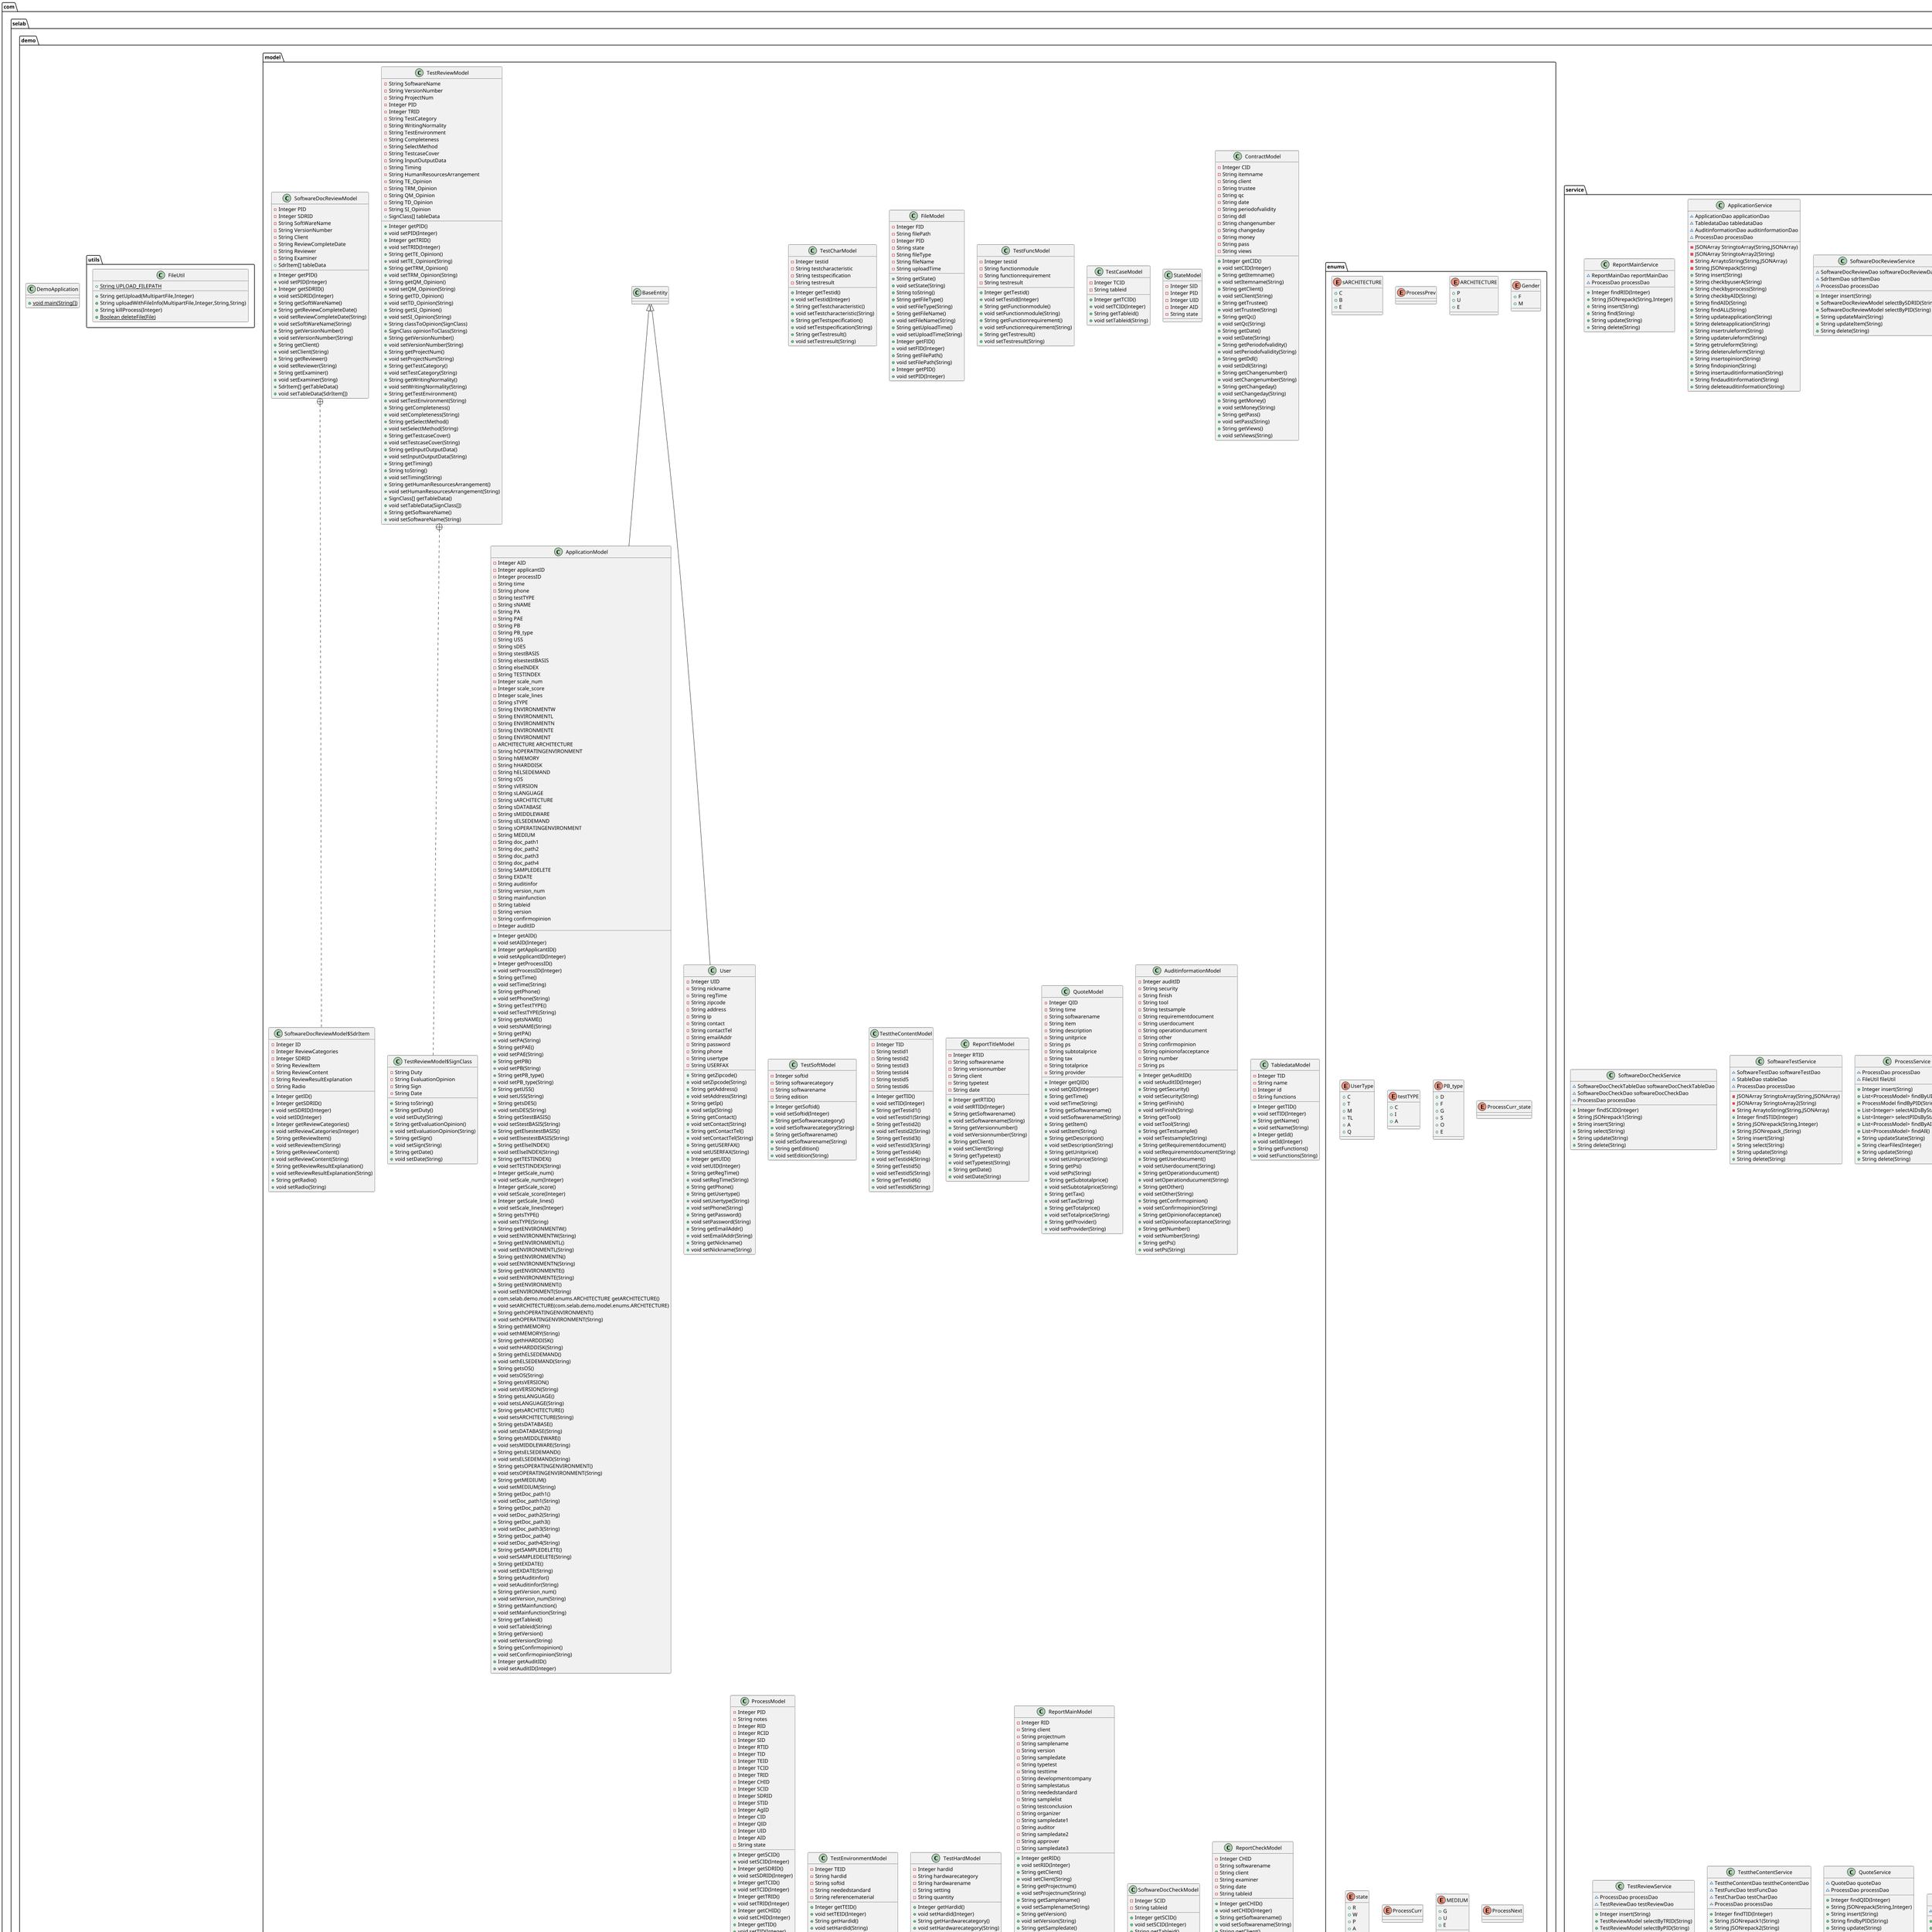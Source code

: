 @startuml
class com.selab.demo.service.ReportMainService {
~ ReportMainDao reportMainDao
~ ProcessDao processDao
+ Integer findRID(Integer)
+ String JSONrepack(String,Integer)
+ String insert(String)
+ String find(String)
+ String update(String)
+ String delete(String)
}
class com.selab.demo.model.TestCharModel {
- Integer testid
- String testcharacteristic
- String testspecification
- String testresult
+ Integer getTestid()
+ void setTestid(Integer)
+ String getTestcharacteristic()
+ void setTestcharacteristic(String)
+ String getTestspecification()
+ void setTestspecification(String)
+ String getTestresult()
+ void setTestresult(String)
}
class com.selab.demo.controller.TestRecordController {

enum com.selab.demo.model.enums.open_to_curr {
+  A
+  B
+  C
+  D
+  E
+  F
+  G
+  H
}
class com.selab.demo.service.ApplicationService {
~ ApplicationDao applicationDao
~ TabledataDao tabledataDao
~ AuditinformationDao auditinformationDao
~ ProcessDao processDao
- JSONArray StringtoArray(String,JSONArray)
- JSONArray StringtoArray2(String)
- String ArraytoString(String,JSONArray)
- String JSONrepack(String)
+ String insert(String)
+ String checkbyuserA(String)
+ String checkbyprocess(String)
+ String checkbyAID(String)
+ String findAID(String)
+ String findALL(String)
+ String updateapplication(String)
+ String deleteapplication(String)
+ String insertruleform(String)
+ String updateruleform(String)
+ String getruleform(String)
+ String deleteruleform(String)
+ String insertopinion(String)
+ String findopinion(String)
+ String insertauditinformation(String)
+ String findauditinformation(String)
+ String deleteauditinformation(String)
}
class com.selab.demo.model.FileModel {
- Integer FID
- String filePath
- Integer PID
- String state
- String fileType
- String fileName
- String uploadTime
+ String getState()
+ void setState(String)
+ String toString()
+ String getFileType()
+ void setFileType(String)
+ String getFileName()
+ void setFileName(String)
+ String getUploadTime()
+ void setUploadTime(String)
+ Integer getFID()
+ void setFID(Integer)
+ String getFilePath()
+ void setFilePath(String)
+ Integer getPID()
+ void setPID(Integer)
}
class com.selab.demo.service.SoftwareDocReviewService {
~ SoftwareDocReviewDao softwareDocReviewDao
~ SdrItemDao sdrItemDao
~ ProcessDao processDao
+ Integer insert(String)
+ SoftwareDocReviewModel selectBySDRID(String)
+ SoftwareDocReviewModel selectByPID(String)
+ String updateMain(String)
+ String updateItem(String)
+ String delete(String)
}
class com.selab.demo.service.MessageService {
~ MessageDao messageDao
+ String insert(String)
+ String findbyMID(String)
+ String findbysender_id(String)
+ String findbyreceiver_id(String)
+ String update(String)
+ String delete(String)
}
class com.selab.demo.model.TestFuncModel {
- Integer testid
- String functionmodule
- String functionrequirement
- String testresult
+ Integer getTestid()
+ void setTestid(Integer)
+ String getFunctionmodule()
+ void setFunctionmodule(String)
+ String getFunctionrequirement()
+ void setFunctionrequirement(String)
+ String getTestresult()
+ void setTestresult(String)
}
class com.selab.demo.model.TestCaseModel {
- Integer TCID
- String tableid
+ Integer getTCID()
+ void setTCID(Integer)
+ String getTableid()
+ void setTableid(String)
}
class com.selab.demo.model.StateModel {
- Integer SID
- Integer PID
- Integer UID
- Integer AID
- String state
}
enum com.selab.demo.model.enums.sARCHITECTURE {
+  C
+  B
+  E
}
class com.selab.demo.service.ContractService {
~ ContractDao contractDao
~ ProcessDao processDao
+ Integer findCID(Integer)
+ String JSONrepack(String,Integer)
+ String insert(String)
+ String select_(String)
+ String update_(String)
+ String delete_(String)
+ String select(String)
+ String update(String)
+ String delete(String)
}
interface com.selab.demo.dao.TestRecordTableDao {
~ void insert(TestRecordTableModel)
~ List<TestRecordTableModel> select(Integer)
~ Integer select2(Integer)
~ void update(TestRecordTableModel)
~ void delete(Integer)
}
class com.selab.demo.model.ContractModel {
- Integer CID
- String itemname
- String client
- String trustee
- String qc
- String date
- String periodofvalidity
- String ddl
- String changenumber
- String changeday
- String money
- String pass
- String views
+ Integer getCID()
+ void setCID(Integer)
+ String getItemname()
+ void setItemname(String)
+ String getClient()
+ void setClient(String)
+ String getTrustee()
+ void setTrustee(String)
+ String getQc()
+ void setQc(String)
+ String getDate()
+ void setDate(String)
+ String getPeriodofvalidity()
+ void setPeriodofvalidity(String)
+ String getDdl()
+ void setDdl(String)
+ String getChangenumber()
+ void setChangenumber(String)
+ String getChangeday()
+ void setChangeday(String)
+ String getMoney()
+ void setMoney(String)
+ String getPass()
+ void setPass(String)
+ String getViews()
+ void setViews(String)
}
class com.selab.demo.controller.SoftwareTestController {
~ SoftwareTestService softwareTestService
+ String insert(String)
+ String find(String)
+ String update(String)
+ String delete(String)
}
class com.selab.demo.controller.ReportMainController {
~ ReportMainService reportMainService
+ String insert(String)
+ String find(String)
+ String update(String)
+ String delete(String)
}
class com.selab.demo.model.TestSoftModel {
- Integer softid
- String softwarecategory
- String softwarename
- String edition
+ Integer getSoftid()
+ void setSoftid(Integer)
+ String getSoftwarecategory()
+ void setSoftwarecategory(String)
+ String getSoftwarename()
+ void setSoftwarename(String)
+ String getEdition()
+ void setEdition(String)
}
interface com.selab.demo.dao.SoftwareDocReviewDao {
+ void insert(SoftwareDocReviewModel)
+ SoftwareDocReviewModel selectBySDRID(Integer)
+ SoftwareDocReviewModel selectByPID(Integer)
+ void update(SoftwareDocReviewModel)
+ void delete(Integer)
}
enum com.selab.demo.model.enums.ProcessPrev {
}
interface com.selab.demo.dao.ContractDao {
+ void insert(ContractModel)
+ List<ContractModel> select(Integer)
+ Integer select2(Integer)
+ void update(ContractModel)
+ void delete(Integer)
}
interface com.selab.demo.dao.ReportMainDao {
+ void insert(ReportMainModel)
~ List<ReportMainModel> select(Integer)
~ Integer select2(Integer)
+ void update(ReportMainModel)
+ void delete(Integer)
}
class com.selab.demo.service.SoftwareDocCheckService {
~ SoftwareDocCheckTableDao softwareDocCheckTableDao
~ SoftwareDocCheckDao softwareDocCheckDao
~ ProcessDao processDao
+ Integer findSCID(Integer)
+ String JSONrepack1(String)
+ String insert(String)
+ String select(String)
+ String update(String)
+ String delete(String)
}
class com.selab.demo.controller.UserController {
~ UserService userService
+ String insert(String)
+ User staffLogin(String)
+ User customerLogin(String)
+ List<User> selectAll()
+ User selectByUID(String)
+ List<User> selectAllCustomer()
+ List<User> selectAllStaff()
+ String update(String)
+ String delete(String)
}
interface com.selab.demo.dao.TestHardDao {
~ void insert(TestHardModel)
~ List<TestHardModel> select(Integer)
~ Integer select2(Integer)
~ void update(TestHardModel)
~ void delete(Integer)
}
class com.selab.demo.controller.TesttheContentController {
~ TesttheContentService testtheContentService
+ String insert(String)
+ String find(String)
+ String update(String)
+ String delete(String)
}
enum com.selab.demo.model.enums.ARCHITECTURE {
+  P
+  U
+  E
}
class com.selab.demo.model.ApplicationModel {
- Integer AID
- Integer applicantID
- Integer processID
- String time
- String phone
- String testTYPE
- String sNAME
- String PA
- String PAE
- String PB
- String PB_type
- String USS
- String sDES
- String stestBASIS
- String elsestestBASIS
- String elseINDEX
- String TESTINDEX
- Integer scale_num
- Integer scale_score
- Integer scale_lines
- String sTYPE
- String ENVIRONMENTW
- String ENVIRONMENTL
- String ENVIRONMENTN
- String ENVIRONMENTE
- String ENVIRONMENT
- ARCHITECTURE ARCHITECTURE
- String hOPERATINGENVIRONMENT
- String hMEMORY
- String hHARDDISK
- String hELSEDEMAND
- String sOS
- String sVERSION
- String sLANGUAGE
- String sARCHITECTURE
- String sDATABASE
- String sMIDDLEWARE
- String sELSEDEMAND
- String sOPERATINGENVIRONMENT
- String MEDIUM
- String doc_path1
- String doc_path2
- String doc_path3
- String doc_path4
- String SAMPLEDELETE
- String EXDATE
- String auditinfor
- String version_num
- String mainfunction
- String tableid
- String version
- String confirmopinion
- Integer auditID
+ Integer getAID()
+ void setAID(Integer)
+ Integer getApplicantID()
+ void setApplicantID(Integer)
+ Integer getProcessID()
+ void setProcessID(Integer)
+ String getTime()
+ void setTime(String)
+ String getPhone()
+ void setPhone(String)
+ String getTestTYPE()
+ void setTestTYPE(String)
+ String getsNAME()
+ void setsNAME(String)
+ String getPA()
+ void setPA(String)
+ String getPAE()
+ void setPAE(String)
+ String getPB()
+ void setPB(String)
+ String getPB_type()
+ void setPB_type(String)
+ String getUSS()
+ void setUSS(String)
+ String getsDES()
+ void setsDES(String)
+ String getStestBASIS()
+ void setStestBASIS(String)
+ String getElsestestBASIS()
+ void setElsestestBASIS(String)
+ String getElseINDEX()
+ void setElseINDEX(String)
+ String getTESTINDEX()
+ void setTESTINDEX(String)
+ Integer getScale_num()
+ void setScale_num(Integer)
+ Integer getScale_score()
+ void setScale_score(Integer)
+ Integer getScale_lines()
+ void setScale_lines(Integer)
+ String getsTYPE()
+ void setsTYPE(String)
+ String getENVIRONMENTW()
+ void setENVIRONMENTW(String)
+ String getENVIRONMENTL()
+ void setENVIRONMENTL(String)
+ String getENVIRONMENTN()
+ void setENVIRONMENTN(String)
+ String getENVIRONMENTE()
+ void setENVIRONMENTE(String)
+ String getENVIRONMENT()
+ void setENVIRONMENT(String)
+ com.selab.demo.model.enums.ARCHITECTURE getARCHITECTURE()
+ void setARCHITECTURE(com.selab.demo.model.enums.ARCHITECTURE)
+ String gethOPERATINGENVIRONMENT()
+ void sethOPERATINGENVIRONMENT(String)
+ String gethMEMORY()
+ void sethMEMORY(String)
+ String gethHARDDISK()
+ void sethHARDDISK(String)
+ String gethELSEDEMAND()
+ void sethELSEDEMAND(String)
+ String getsOS()
+ void setsOS(String)
+ String getsVERSION()
+ void setsVERSION(String)
+ String getsLANGUAGE()
+ void setsLANGUAGE(String)
+ String getsARCHITECTURE()
+ void setsARCHITECTURE(String)
+ String getsDATABASE()
+ void setsDATABASE(String)
+ String getsMIDDLEWARE()
+ void setsMIDDLEWARE(String)
+ String getsELSEDEMAND()
+ void setsELSEDEMAND(String)
+ String getsOPERATINGENVIRONMENT()
+ void setsOPERATINGENVIRONMENT(String)
+ String getMEDIUM()
+ void setMEDIUM(String)
+ String getDoc_path1()
+ void setDoc_path1(String)
+ String getDoc_path2()
+ void setDoc_path2(String)
+ String getDoc_path3()
+ void setDoc_path3(String)
+ String getDoc_path4()
+ void setDoc_path4(String)
+ String getSAMPLEDELETE()
+ void setSAMPLEDELETE(String)
+ String getEXDATE()
+ void setEXDATE(String)
+ String getAuditinfor()
+ void setAuditinfor(String)
+ String getVersion_num()
+ void setVersion_num(String)
+ String getMainfunction()
+ void setMainfunction(String)
+ String getTableid()
+ void setTableid(String)
+ String getVersion()
+ void setVersion(String)
+ String getConfirmopinion()
+ void setConfirmopinion(String)
+ Integer getAuditID()
+ void setAuditID(Integer)
}
class com.selab.demo.model.BaseEntity {
}
class com.selab.demo.model.TesttheContentModel {
- Integer TID
- String testid1
- String testid2
- String testid3
- String testid4
- String testid5
- String testid6
+ Integer getTID()
+ void setTID(Integer)
+ String getTestid1()
+ void setTestid1(String)
+ String getTestid2()
+ void setTestid2(String)
+ String getTestid3()
+ void setTestid3(String)
+ String getTestid4()
+ void setTestid4(String)
+ String getTestid5()
+ void setTestid5(String)
+ String getTestid6()
+ void setTestid6(String)
}
enum com.selab.demo.model.enums.Gender {
+  F
+  M
}
class com.selab.demo.model.ReportTitleModel {
- Integer RTID
- String softwarename
- String versionnumber
- String client
- String typetest
- String date
+ Integer getRTID()
+ void setRTID(Integer)
+ String getSoftwarename()
+ void setSoftwarename(String)
+ String getVersionnumber()
+ void setVersionnumber(String)
+ String getClient()
+ void setClient(String)
+ String getTypetest()
+ void setTypetest(String)
+ String getDate()
+ void setDate(String)
}
interface com.selab.demo.dao.SdrItemDao {
+ void insert(SoftwareDocReviewModel.SdrItem)
+ SoftwareDocReviewModel.SdrItem selectByID(Integer)
+ SoftwareDocReviewModel.SdrItem[] selectBySDRID(Integer)
+ void update(SoftwareDocReviewModel.SdrItem)
+ void delete(Integer)
+ void deleteAll(Integer)
}
class com.selab.demo.model.QuoteModel {
- Integer QID
- String time
- String softwarename
- String item
- String description
- String unitprice
- String ps
- String subtotalprice
- String tax
- String totalprice
- String provider
+ Integer getQID()
+ void setQID(Integer)
+ String getTime()
+ void setTime(String)
+ String getSoftwarename()
+ void setSoftwarename(String)
+ String getItem()
+ void setItem(String)
+ String getDescription()
+ void setDescription(String)
+ String getUnitprice()
+ void setUnitprice(String)
+ String getPs()
+ void setPs(String)
+ String getSubtotalprice()
+ void setSubtotalprice(String)
+ String getTax()
+ void setTax(String)
+ String getTotalprice()
+ void setTotalprice(String)
+ String getProvider()
+ void setProvider(String)
}
class com.selab.demo.DemoApplication {
+ {static} void main(String[])
}
interface com.selab.demo.dao.TestFuncDao {
~ void insert(TestFuncModel)
~ List<TestFuncModel> select(Integer)
~ Integer select2(Integer)
~ void update(TestFuncModel)
~ void delete(Integer)
}
interface com.selab.demo.dao.TestReviewDao {
+ void insert(TestReviewModel)
+ TestReviewModel selectByTRID(Integer)
+ TestReviewModel selectByPID(Integer)
+ void update(TestReviewModel)
+ void delete(Integer)
}
class com.selab.demo.model.AuditinformationModel {
- Integer auditID
- String security
- String finish
- String tool
- String testsample
- String requirementdocument
- String userdocument
- String operationducument
- String other
- String confirmopinion
- String opinionofacceptance
- String number
- String ps
+ Integer getAuditID()
+ void setAuditID(Integer)
+ String getSecurity()
+ void setSecurity(String)
+ String getFinish()
+ void setFinish(String)
+ String getTool()
+ void setTool(String)
+ String getTestsample()
+ void setTestsample(String)
+ String getRequirementdocument()
+ void setRequirementdocument(String)
+ String getUserdocument()
+ void setUserdocument(String)
+ String getOperationducument()
+ void setOperationducument(String)
+ String getOther()
+ void setOther(String)
+ String getConfirmopinion()
+ void setConfirmopinion(String)
+ String getOpinionofacceptance()
+ void setOpinionofacceptance(String)
+ String getNumber()
+ void setNumber(String)
+ String getPs()
+ void setPs(String)
}
class com.selab.demo.model.TabledataModel {
- Integer TID
- String name
- Integer id
- String functions
+ Integer getTID()
+ void setTID(Integer)
+ String getName()
+ void setName(String)
+ Integer getId()
+ void setId(Integer)
+ String getFunctions()
+ void setFunctions(String)
}
class com.selab.demo.model.ProcessModel {
- Integer PID
- String notes
- Integer RID
- Integer RCID
- Integer SID
- Integer RTID
- Integer TID
- Integer TEID
- Integer TCID
- Integer TRID
- Integer CHID
- Integer SCID
- Integer SDRID
- Integer STID
- Integer AgID
- Integer CID
- Integer QID
- Integer UID
- Integer AID
- String state
+ Integer getSCID()
+ void setSCID(Integer)
+ Integer getSDRID()
+ void setSDRID(Integer)
+ Integer getTCID()
+ void setTCID(Integer)
+ Integer getTRID()
+ void setTRID(Integer)
+ Integer getCHID()
+ void setCHID(Integer)
+ Integer getTID()
+ void setTID(Integer)
+ Integer getTEID()
+ void setTEID(Integer)
+ Integer getSTID()
+ void setSTID(Integer)
+ Integer getRID()
+ void setRID(Integer)
+ Integer getRCID()
+ void setRCID(Integer)
+ Integer getSID()
+ void setSID(Integer)
+ Integer getRTID()
+ void setRTID(Integer)
+ Integer getAgID()
+ void setAgID(Integer)
+ Integer getPID()
+ String getNotes()
+ void setNotes(String)
+ Integer getUID()
+ void setPID(Integer)
+ Integer getCID()
+ void setCID(Integer)
+ Integer getQID()
+ void setQID(Integer)
+ void setUID(Integer)
+ Integer getAID()
+ void setAID(Integer)
+ String getState()
+ void setState(String)
}
class com.selab.demo.service.SoftwareTestService {
~ SoftwareTestDao softwareTestDao
~ StableDao stableDao
~ ProcessDao processDao
- JSONArray StringtoArray(String,JSONArray)
- JSONArray StringtoArray2(String)
- String ArraytoString(String,JSONArray)
+ Integer findSTID(Integer)
+ String JSONrepack(String,Integer)
+ String JSONrepack_(String)
+ String insert(String)
+ String select(String)
+ String update(String)
+ String delete(String)
}
class com.selab.demo.controller.SampleCheckController {
~ SampleCheckService sampleCheckService
+ String insert(String)
+ String find(String)
+ String update(String)
+ String delete(String)
}
interface com.selab.demo.dao.MessageDao {
~ void insert(MessageModel)
~ List<MessageModel> findbyMID(Integer)
~ List<MessageModel> finfbysender_id(Integer)
~ List<MessageModel> findbyreceiver_id(Integer)
~ String findbyMID2(Integer)
~ void update(MessageModel)
~ void delete(Integer)
}
class com.selab.demo.model.TestEnvironmentModel {
- Integer TEID
- String hardid
- String softid
- String neededstandard
- String referencematerial
+ Integer getTEID()
+ void setTEID(Integer)
+ String getHardid()
+ void setHardid(String)
+ String getSoftid()
+ void setSoftid(String)
+ String getNeededstandard()
+ void setNeededstandard(String)
+ String getReferencematerial()
+ void setReferencematerial(String)
}
class com.selab.demo.model.TestReviewModel {
- String SoftwareName
- String VersionNumber
- String ProjectNum
- Integer PID
- Integer TRID
- String TestCategory
- String WritingNormality
- String TestEnvironment
- String Completeness
- String SelectMethod
- String TestcaseCover
- String InputOutputData
- String Timing
- String HumanResourcesArrangement
- String TE_Opinion
- String TRM_Opinion
- String QM_Opinion
- String TD_Opinion
- String SI_Opinion
+ SignClass[] tableData
+ Integer getPID()
+ void setPID(Integer)
+ Integer getTRID()
+ void setTRID(Integer)
+ String getTE_Opinion()
+ void setTE_Opinion(String)
+ String getTRM_Opinion()
+ void setTRM_Opinion(String)
+ String getQM_Opinion()
+ void setQM_Opinion(String)
+ String getTD_Opinion()
+ void setTD_Opinion(String)
+ String getSI_Opinion()
+ void setSI_Opinion(String)
+ String classToOpinion(SignClass)
+ SignClass opinionToClass(String)
+ String getVersionNumber()
+ void setVersionNumber(String)
+ String getProjectNum()
+ void setProjectNum(String)
+ String getTestCategory()
+ void setTestCategory(String)
+ String getWritingNormality()
+ void setWritingNormality(String)
+ String getTestEnvironment()
+ void setTestEnvironment(String)
+ String getCompleteness()
+ void setCompleteness(String)
+ String getSelectMethod()
+ void setSelectMethod(String)
+ String getTestcaseCover()
+ void setTestcaseCover(String)
+ String getInputOutputData()
+ void setInputOutputData(String)
+ String getTiming()
+ String toString()
+ void setTiming(String)
+ String getHumanResourcesArrangement()
+ void setHumanResourcesArrangement(String)
+ SignClass[] getTableData()
+ void setTableData(SignClass[])
+ String getSoftwareName()
+ void setSoftwareName(String)
}
class com.selab.demo.model.TestReviewModel$SignClass {
- String Duty
- String EvaluationOpinion
- String Sign
- String Date
+ String toString()
+ String getDuty()
+ void setDuty(String)
+ String getEvaluationOpinion()
+ void setEvaluationOpinion(String)
+ String getSign()
+ void setSign(String)
+ String getDate()
+ void setDate(String)
}
class com.selab.demo.model.TestHardModel {
- Integer hardid
- String hardwarecategory
- String hardwarename
- String setting
- String quantity
+ Integer getHardid()
+ void setHardid(Integer)
+ String getHardwarecategory()
+ void setHardwarecategory(String)
+ String getHardwarename()
+ void setHardwarename(String)
+ String getSetting()
+ void setSetting(String)
+ String getQuantity()
+ void setQuantity(String)
}
class com.selab.demo.controller.ApplicationController {
~ ApplicationService applicationService
+ String insert(String)
+ String checkbyuserA(String)
+ String checkbyprocess(String)
+ String checkbyAID(String)
+ String findAID(String)
+ String findall(String)
+ String updatrapplication(String)
+ String deleteapplication(String)
+ String insertruleform(String)
+ String updateruleform(String)
+ String getruleform(String)
+ String deleteruleform(String)
+ String insertopinion(String)
+ String findopinion(String)
+ String insertauditinformation(String)
+ String findauditinformation(String)
+ String deleteauditinformation(String)
}
class com.selab.demo.controller.QuoteController {
~ QuoteService quoteService
+ String insert(String)
+ String find(String)
+ String update(String)
+ String delete(String)
+ String find_(String)
+ String update_(String)
+ String delete_(String)
}
interface com.selab.demo.dao.SoftwareDocCheckTableDao {
~ void insert(SoftwareDocCheckTableModel)
~ List<SoftwareDocCheckTableModel> select(Integer)
~ Integer select2(Integer)
~ void update(SoftwareDocCheckTableModel)
~ void delete(Integer)
}
class com.selab.demo.service.ProcessService {
~ ProcessDao processDao
~ FileUtil fileUtil
+ Integer insert(String)
+ List<ProcessModel> findByUID(String)
+ ProcessModel findByPID(String)
+ List<Integer> selectAIDsByState(String)
+ List<Integer> selectPIDsByState(String)
+ List<ProcessModel> findByAID(String)
+ List<ProcessModel> findAll()
+ String updateState(String)
+ String clearFiles(Integer)
+ String update(String)
+ String delete(String)
}
class com.selab.demo.service.FileService {
~ FileDao fileDao
~ FileUtil fileUtil
+ Integer upload(MultipartFile,Integer,String,String)
+ FileModel[] selectAllFiles()
+ FileModel[] selectByPID(Integer)
+ FileModel selectByFID(Integer)
+ String selectFileName(String)
+ Integer selectByState(String)
}
class com.selab.demo.service.AgreementService {
~ AgreementDao agreementDao
~ ProcessDao processDao
+ Integer findAgID(Integer)
+ String JSONrepack(String,Integer)
+ String insert(String)
+ String select(String)
+ String update(String)
+ String delete(String)
+ String select_(String)
+ String update_(String)
+ String delete_(String)
}
class com.selab.demo.service.TestReviewService {
~ ProcessDao processDao
~ TestReviewDao testReviewDao
+ Integer insert(String)
+ TestReviewModel selectByTRID(String)
+ TestReviewModel selectByPID(String)
+ String update(String)
+ String delete(String)
}
enum com.selab.demo.model.enums.UserType {
+  C
+  T
+  M
+  TL
+  A
+  Q
}
enum com.selab.demo.model.enums.testTYPE {
+  C
+  I
+  A
}
class com.selab.demo.controller.ContractController {
~ ContractService contractService
+ String insert(String)
+ String find(String)
+ String update(String)
+ String delete(String)
+ String find_(String)
+ String update_(String)
+ String delete_(String)
}
class com.selab.demo.controller.InsertController {
~ InsertService insertService
+ String insert(String)
+ String insertID(String)
}
enum com.selab.demo.model.enums.PB_type {
+  D
+  F
+  G
+  S
+  O
+  E
}
interface com.selab.demo.dao.QuoteDao {
~ void insert(QuoteModel)
~ List<QuoteModel> findbyQID(Integer)
~ Integer select2(Integer)
~ void update(QuoteModel)
~ void delete(Integer)
}
class com.selab.demo.controller.ReportCheckController {
~ RecordCheckService recordCheckService
+ String insert(String)
+ String find(String)
+ String update(String)
+ String delete(String)
}
class com.selab.demo.model.ReportMainModel {
- Integer RID
- String client
- String projectnum
- String samplename
- String version
- String sampledate
- String typetest
- String testtime
- String developmentcompany
- String samplestatus
- String neededstandard
- String samplelist
- String testconclusion
- String organizer
- String sampledate1
- String auditor
- String sampledate2
- String approver
- String sampledate3
+ Integer getRID()
+ void setRID(Integer)
+ String getClient()
+ void setClient(String)
+ String getProjectnum()
+ void setProjectnum(String)
+ String getSamplename()
+ void setSamplename(String)
+ String getVersion()
+ void setVersion(String)
+ String getSampledate()
+ void setSampledate(String)
+ String getTypetest()
+ void setTypetest(String)
+ String getTesttime()
+ void setTesttime(String)
+ String getDevelopmentcompany()
+ void setDevelopmentcompany(String)
+ String getSamplestatus()
+ void setSamplestatus(String)
+ String getNeededstandard()
+ void setNeededstandard(String)
+ String getSamplelist()
+ void setSamplelist(String)
+ String getTestconclusion()
+ void setTestconclusion(String)
+ String getOrganizer()
+ void setOrganizer(String)
+ String getSampledate1()
+ void setSampledate1(String)
+ String getAuditor()
+ void setAuditor(String)
+ String getSampledate2()
+ void setSampledate2(String)
+ String getApprover()
+ void setApprover(String)
+ String getSampledate3()
+ void setSampledate3(String)
}
enum com.selab.demo.model.enums.ProcessCurr_state {
}
class com.selab.demo.model.SoftwareDocCheckModel {
- Integer SCID
- String tableid
+ Integer getSCID()
+ void setSCID(Integer)
+ String getTableid()
+ void setTableid(String)
}
class com.selab.demo.service.TesttheContentService {
~ TesttheContentDao testtheContentDao
~ TestFuncDao testFuncDao
~ TestCharDao testCharDao
~ ProcessDao processDao
+ Integer findTID(Integer)
+ String JSONrepack1(String)
+ String JSONrepack2(String)
+ String insert(String)
+ String select(String)
+ String update(String)
+ String delete(String)
}
enum com.selab.demo.model.enums.state {
+  R
+  W
+  P
+  A
}
class com.selab.demo.model.ReportCheckModel {
- Integer CHID
- String softwarename
- String client
- String examiner
- String date
- String tableid
+ Integer getCHID()
+ void setCHID(Integer)
+ String getSoftwarename()
+ void setSoftwarename(String)
+ String getClient()
+ void setClient(String)
+ String getExaminer()
+ void setExaminer(String)
+ String getDate()
+ void setDate(String)
+ String getTableid()
+ void setTableid(String)
}
interface com.selab.demo.dao.TabledataDao {
~ void insert(TabledataModel)
~ List<TabledataModel> findbyTID(Integer)
~ Integer findbyTID2(Integer)
~ void update(TabledataModel)
~ void delete(Integer)
}
class com.selab.demo.model.StableModel {
- Integer stableid
- String milestonetasks
- String workload
- String start
- String end
+ Integer getStableid()
+ void setStableid(Integer)
+ String getMilestonetasks()
+ void setMilestonetasks(String)
+ String getWorkload()
+ void setWorkload(String)
+ String getStart()
+ void setStart(String)
+ String getEnd()
+ void setEnd(String)
}
enum com.selab.demo.model.enums.ProcessCurr {
}
enum com.selab.demo.model.enums.MEDIUM {
+  G
+  U
+  E
}
class com.selab.demo.controller.TestEnvironmentController {
~ TestEnvironmentService testEnvironmentService
+ String insert(String)
+ String find(String)
+ String update(String)
+ String delete(String)
}
interface com.selab.demo.dao.TestRecordDao {
~ void insert(TestRecordModel)
~ List<TestRecordModel> select(Integer)
~ Integer select2(Integer)
~ void update(TestRecordModel)
~ void delete(Integer)
}
class com.selab.demo.model.TestCaseTableModel {
- Integer tableid
- String testclassificaion
- String num
- String testcasedesign
- String stockdescription
- String expectedresult
- String designer
- String testtime
+ Integer getTableid()
+ void setTableid(Integer)
+ String getTestclassificaion()
+ void setTestclassificaion(String)
+ String getNum()
+ void setNum(String)
+ String getTestcasedesign()
+ void setTestcasedesign(String)
+ String getStockdescription()
+ void setStockdescription(String)
+ String getExpectedresult()
+ void setExpectedresult(String)
+ String getDesigner()
+ void setDesigner(String)
+ String getTesttime()
+ void setTesttime(String)
}
interface com.selab.demo.dao.AgreementDao {
+ void insert(AgreementModel)
+ List<AgreementModel> select(Integer)
+ Integer select2(Integer)
+ void update(AgreementModel)
+ void delete(Integer)
}
interface com.selab.demo.dao.TestCaseTableDao {
~ void insert(TestCaseTableModel)
~ List<TestCaseTableModel> select(Integer)
~ Integer select2(Integer)
~ void update(TestCaseTableModel)
~ void delete(Integer)
}
class com.selab.demo.controller.SoftwareDocReviewController {
~ SoftwareDocReviewService softwareDocReviewService
+ Integer insert(String)
+ String updateMain(String)
+ String updateItem(String)
+ SoftwareDocReviewModel selectBySDRID(String)
+ SoftwareDocReviewModel selectByPID(String)
+ String delete(String)
}
class com.selab.demo.model.SoftwareTestModel {
- Integer STID
- String mark
- String systemoverview
- String documentationoverview
- String baseline
- String hardware
- String software
- String other
- String participatingorganization
- String personnel
- String testlevel
- String testcatagory
- String generaltestcondition
- String plannedexecutiontest
- String testcase
- String traceabilityodrequirement
- String softtableid
- String applicationfile
- String versionnumber
- String softwarename
- String typetest
+ Integer getSTID()
+ void setSTID(Integer)
+ String getMark()
+ void setMark(String)
+ String getSystemoverview()
+ void setSystemoverview(String)
+ String getDocumentationoverview()
+ void setDocumentationoverview(String)
+ String getBaseline()
+ void setBaseline(String)
+ String getHardware()
+ void setHardware(String)
+ String getSoftware()
+ void setSoftware(String)
+ String getOther()
+ void setOther(String)
+ String getParticipatingorganization()
+ void setParticipatingorganization(String)
+ String getPersonnel()
+ void setPersonnel(String)
+ String getTestlevel()
+ void setTestlevel(String)
+ String getTestcatagory()
+ void setTestcatagory(String)
+ String getGeneraltestcondition()
+ void setGeneraltestcondition(String)
+ String getPlannedexecutiontest()
+ void setPlannedexecutiontest(String)
+ String getTestcase()
+ void setTestcase(String)
+ String getTraceabilityodrequirement()
+ void setTraceabilityodrequirement(String)
+ String getSofttableid()
+ void setSofttableid(String)
+ String getApplicationfile()
+ void setApplicationfile(String)
+ String getVersionnumber()
+ void setVersionnumber(String)
+ String getSoftwarename()
+ void setSoftwarename(String)
+ String getTypetest()
+ void setTypetest(String)
}
class com.selab.demo.service.QuoteService {
~ QuoteDao quoteDao
~ ProcessDao processDao
+ Integer findQID(Integer)
+ String JSONrepack(String,Integer)
+ String insert(String)
+ String findbyPID(String)
+ String update(String)
+ String delete(String)
+ String findbyQID(String)
+ String update_(String)
+ String delete_(String)
}
class com.selab.demo.controller.TestReviewController {
~ TestReviewService testReviewService
+ Integer insert(String)
+ String update(String)
+ TestReviewModel selectByTRID(String)
+ TestReviewModel selectByPID(String)
+ String delete(String)
}
enum com.selab.demo.model.enums.ProcessNext {
}
interface com.selab.demo.dao.TestEnvironmentDao {
~ void insert(TestEnvironmentModel)
~ List<TestEnvironmentModel> select(Integer)
~ Integer select2(Integer)
~ void update(TestEnvironmentModel)
~ void delete(Integer)
}
class com.selab.demo.model.ReportCheckTableModel {
- Integer tableid
- String num
- String checkcontent
- String description
- String radio
+ Integer getTableid()
+ void setTableid(Integer)
+ String getNum()
+ void setNum(String)
+ String getCheckcontent()
+ void setCheckcontent(String)
+ String getDescription()
+ void setDescription(String)
+ String getRadio()
+ void setRadio(String)
}
interface com.selab.demo.dao.InsertDao {
~ void insertTest(String)
~ void insertID(Integer)
}
class com.selab.demo.model.AgreementModel {
- Integer AgID
- String client
- String trustee
- String legalrepresentative1
- String legalrepresentative2
- String name
- String date1
- String date2
+ Integer getAgID()
+ void setAgID(Integer)
+ String getClient()
+ void setClient(String)
+ String getTrustee()
+ void setTrustee(String)
+ String getLegalrepresentative1()
+ void setLegalrepresentative1(String)
+ String getLegalrepresentative2()
+ void setLegalrepresentative2(String)
+ String getName()
+ void setName(String)
+ String getDate1()
+ void setDate1(String)
+ String getDate2()
+ void setDate2(String)
}
interface com.selab.demo.dao.ProcessDao {
~ void insert(ProcessModel)
~ List<ProcessModel> findByUID(Integer)
~ ProcessModel findByPID(Integer)
~ List<ProcessModel> findByAID(Integer)
~ List<ProcessModel> findAll()
~ List<Integer> selectAIDsByState(String)
~ List<Integer> selectPIDsByState(String)
~ Integer findByPID2(Integer)
~ void update(ProcessModel)
~ void updateState(Integer,String)
~ void setAgID(Integer,Integer)
~ void setAID(Integer,Integer)
~ void setSID(Integer,Integer)
~ void setRID(Integer,Integer)
~ void setRTID(Integer,Integer)
~ void setRCID(Integer,Integer)
~ void setQID(Integer,Integer)
~ void setCID(Integer,Integer)
~ void setSTID(Integer,Integer)
~ void setTID(Integer,Integer)
~ void setTEID(Integer,Integer)
~ void setTCID(Integer,Integer)
~ void setTRID(Integer,Integer)
~ void setSDRID(Integer,Integer)
~ void setSCID(Integer,Integer)
~ void setCHID(Integer,Integer)
~ void delete(Integer)
~ void clearFiles(Integer)
}
class com.selab.demo.controller.ReportTitleController {
~ ReportTitleService reportTitleService
+ String insert(String)
+ String find(String)
+ String update(String)
+ String delete(String)
+ String find_(String)
+ String update_(String)
+ String delete_(String)
}
interface com.selab.demo.dao.TesttheContentDao {
~ void insert(TesttheContentModel)
~ List<TesttheContentModel> select(Integer)
~ Integer select2(Integer)
~ void update(TesttheContentModel)
~ void delete(Integer)
}
interface com.selab.demo.dao.StableDao {
~ void insert(StableModel)
~ List<StableModel> select(Integer)
~ Integer select2(Integer)
~ void update(StableModel)
~ void delete(Integer)
}
class com.selab.demo.service.InsertService {
~ InsertDao insertDao
+ String insertID(String)
+ String insert(String)
}
interface com.selab.demo.dao.SoftwareTestDao {
+ void insert(SoftwareTestModel)
~ List<SoftwareTestModel> select(Integer)
~ Integer select2(Integer)
+ void update(SoftwareTestModel)
+ void delete(Integer)
}
class com.selab.demo.model.SoftwareDocCheckTableModel {
- Integer tableid
- String reviewcategories
- String reviewitem
- String reviewcontent
- String revieweresultexplanation
- String radio
+ Integer getTableid()
+ void setTableid(Integer)
+ String getReviewcategories()
+ void setReviewcategories(String)
+ String getReviewitem()
+ void setReviewitem(String)
+ String getReviewcontent()
+ void setReviewcontent(String)
+ String getRevieweresultexplanation()
+ void setRevieweresultexplanation(String)
+ String getRadio()
+ void setRadio(String)
}
class com.selab.demo.service.UserService {
~ UserDao userDao
+ String insert(String)
+ User customerLogin(String)
+ User staffLogin(String)
+ List<User> selectAll()
+ User selectByUID(String)
+ List<User> selectAllCustomer()
+ List<User> selectAllStaff()
+ String simplifyErrMsg(String)
+ String update(String)
+ String delete(String)
}
class com.selab.demo.controller.TestCaseController {
~ TestCaseService testCaseService
+ String insert(String)
+ String find(String)
+ String update(String)
+ String delete(String)
}
interface com.selab.demo.dao.SampleCheckDao {
+ void insert(SampleCheckModel)
+ List<SampleCheckModel> select(Integer)
+ Integer select2(Integer)
+ void update(SampleCheckModel)
+ void delete(Integer)
}
interface com.selab.demo.dao.ReportCheckDao {
~ void insert(ReportCheckModel)
~ List<ReportCheckModel> select(Integer)
~ Integer select2(Integer)
~ void update(ReportCheckModel)
~ void delete(Integer)
}
class com.selab.demo.model.MessageModel {
- Integer MID
- Integer sender_id
- Integer receiver_id
- Date regTime
- String message
- String doc_ex_path
+ Integer getMID()
+ void setMID(Integer)
+ Integer getSender_id()
+ void setSender_id(Integer)
+ Integer getReceiver_id()
+ void setReceiver_id(Integer)
+ Date getRegTime()
+ void setRegTime(Date)
+ String getMessage()
+ void setMessage(String)
+ String getDoc_ex_path()
+ void setDoc_ex_path(String)
}
class com.selab.demo.model.User {
- Integer UID
- String nickname
- String regTime
- String zipcode
- String address
- String ip
- String contact
- String contactTel
- String emailAddr
- String password
- String phone
- String usertype
- String USERFAX
+ String getZipcode()
+ void setZipcode(String)
+ String getAddress()
+ void setAddress(String)
+ String getIp()
+ void setIp(String)
+ String getContact()
+ void setContact(String)
+ String getContactTel()
+ void setContactTel(String)
+ String getUSERFAX()
+ void setUSERFAX(String)
+ Integer getUID()
+ void setUID(Integer)
+ String getRegTime()
+ void setRegTime(String)
+ String getPhone()
+ String getUsertype()
+ void setUsertype(String)
+ void setPhone(String)
+ String getPassword()
+ void setPassword(String)
+ String getEmailAddr()
+ void setEmailAddr(String)
+ String getNickname()
+ void setNickname(String)
}
interface com.selab.demo.dao.TestCharDao {
~ void insert(TestCharModel)
~ List<TestCharModel> select(Integer)
~ Integer select2(Integer)
~ void update(TestCharModel)
~ void delete(Integer)
}
class com.selab.demo.controller.SoftwareDocCheckController {
~ SoftwareDocCheckService softwareDocCheckService
+ String insert(String)
+ String find(String)
+ String update(String)
+ String delete(String)
}
class com.selab.demo.model.TestRecordTableModel {
- Integer tableid
- String testclassification
- String serialnum
- String designspecification
- String regulation
- String precondition
- String executionprocess
- String expectedresult
- String designer
- String actualresult
- String bugnum
- String usecaseexecutor
- String testingtime
- String confirmperson
+ Integer getTableid()
+ void setTableid(Integer)
+ String getTestclassification()
+ void setTestclassification(String)
+ String getSerialnum()
+ void setSerialnum(String)
+ String getDesignspecification()
+ void setDesignspecification(String)
+ String getRegulation()
+ void setRegulation(String)
+ String getPrecondition()
+ void setPrecondition(String)
+ String getExecutionprocess()
+ void setExecutionprocess(String)
+ String getExpectedresult()
+ void setExpectedresult(String)
+ String getDesigner()
+ void setDesigner(String)
+ String getActualresult()
+ void setActualresult(String)
+ String getBugnum()
+ void setBugnum(String)
+ String getUsecaseexecutor()
+ void setUsecaseexecutor(String)
+ String getTestingtime()
+ void setTestingtime(String)
+ String getConfirmperson()
+ void setConfirmperson(String)
}
interface com.selab.demo.dao.AuditinformationDao {
+ void insert(AuditinformationModel)
+ List<AuditinformationModel> find(Integer)
+ void update(AuditinformationModel)
+ void delete(Integer)
}
class com.selab.demo.model.SoftwareDocReviewModel {
- Integer PID
- Integer SDRID
- String SoftWareName
- String VersionNumber
- String Client
- String ReviewCompleteDate
- String Reviewer
- String Examiner
+ SdrItem[] tableData
+ Integer getPID()
+ void setPID(Integer)
+ Integer getSDRID()
+ void setSDRID(Integer)
+ String getSoftWareName()
+ String getReviewCompleteDate()
+ void setReviewCompleteDate(String)
+ void setSoftWareName(String)
+ String getVersionNumber()
+ void setVersionNumber(String)
+ String getClient()
+ void setClient(String)
+ String getReviewer()
+ void setReviewer(String)
+ String getExaminer()
+ void setExaminer(String)
+ SdrItem[] getTableData()
+ void setTableData(SdrItem[])
}
class com.selab.demo.model.SoftwareDocReviewModel$SdrItem {
- Integer ID
- Integer ReviewCategories
- Integer SDRID
- String ReviewItem
- String ReviewContent
- String ReviewResultExplanation
- String Radio
+ Integer getID()
+ Integer getSDRID()
+ void setSDRID(Integer)
+ void setID(Integer)
+ Integer getReviewCategories()
+ void setReviewCategories(Integer)
+ String getReviewItem()
+ void setReviewItem(String)
+ String getReviewContent()
+ void setReviewContent(String)
+ String getReviewResultExplanation()
+ void setReviewResultExplanation(String)
+ String getRadio()
+ void setRadio(String)
}
interface com.selab.demo.dao.ReportTitleDao {
+ void insert(ReportTitleModel)
+ List<ReportTitleModel> select(Integer)
+ Integer select2(Integer)
+ void update(ReportTitleModel)
+ void delete(Integer)
}
class com.selab.demo.service.TestCaseService {
~ TestCaseDao testCaseDao
~ TestCaseTableDao testCaseTableDao
~ ProcessDao processDao
+ Integer findTCID(Integer)
+ String JSONrepack1(String)
+ String insert(String)
+ String select(String)
+ String update(String)
+ String delete(String)
}
enum com.selab.demo.model.enums.SAMPLEDELETE {
+  A
+  B
}
interface com.selab.demo.dao.TestCaseDao {
~ void insert(TestCaseModel)
~ List<TestCaseModel> select(Integer)
~ Integer select2(Integer)
~ void update(TestCaseModel)
~ void delete(Integer)
}
interface com.selab.demo.dao.ReportCheckTableDao {
~ void insert(ReportCheckTableModel)
~ List<ReportCheckTableModel> select(Integer)
~ Integer select2(Integer)
~ void update(ReportCheckTableModel)
~ void delete(Integer)
}
class com.selab.demo.service.TestEnvironmentService {
~ TestHardDao testHardDao
~ TestSoftDao testSoftDao
~ TestEnvironmentDao testEnvironmentDao
~ ProcessDao processDao
- JSONArray StringtoArray(String,JSONArray)
- JSONArray StringtoArray2(String)
- JSONArray JSONArraytoJSONArray(JSONArray,String)
- JSONArray JSONArraytoJSONArray2(JSONArray,String)
- String ArraytoString(String,JSONArray)
+ Integer findTEID(Integer)
+ String JSONrepack1(String)
+ String JSONrepack2(String)
+ String insert(String)
+ String select(String)
+ String update(String)
+ String delete(String)
}
class com.selab.demo.service.TestRecordService {
~ TestRecordDao testRecordDao
~ TestRecordTableDao testRecordTableDao
~ ProcessDao processDao
+ Integer findTRID(Integer)
+ String JSONrepack1(String)
+ String insert(String)
+ String select(String)
+ String update(String)
+ String delete(String)
}
interface com.selab.demo.dao.FileDao {
~ void upload(FileModel)
+ FileModel[] selectAllFiles()
+ FileModel[] selectByPID(Integer)
+ Integer selectByState(FileModel)
+ FileModel selectByFID(Integer)
+ String selectFileName(Integer)
}
class com.selab.demo.service.ReportTitleService {
~ ReportTitleDao reportTitleDao
~ ProcessDao processDao
+ Integer findRTID(Integer)
+ String JSONrepack(String,Integer)
+ String insert(String)
+ String find(String)
+ String update(String)
+ String delete(String)
+ String find_(String)
+ String update_(String)
+ String delete_(String)
}
class com.selab.demo.service.RecordCheckService {
~ ReportCheckDao reportCheckDao
~ ReportCheckTableDao reportCheckTableDao
~ ProcessDao processDao
+ Integer findCHID(Integer)
+ String JSONrepack1(String)
+ String insert(String)
+ String select(String)
+ String update(String)
+ String delete(String)
}
enum com.selab.demo.model.enums.curr_state {
+  R
+  W
+  P
+  A
}
class com.selab.demo.controller.ProcessController {
~ ProcessService processService
+ Integer insert(String)
+ List<ProcessModel> findByUID(String)
+ List<ProcessModel> findByAID(String)
+ List<Integer> selectAIDsByState(String)
+ String updateState(String)
+ List<Integer> selectPIDsByState(String)
+ List<ProcessModel> findAll()
+ ProcessModel findByPID(String)
+ String update(String)
+ String delete(String)
}
class com.selab.demo.service.SampleCheckService {
~ SampleCheckDao sampleCheckDao
~ ProcessDao processDao
+ Integer findSID(Integer)
+ String JSONrepack(String,Integer)
+ String insert(String)
+ String find(String)
+ String update(String)
+ String delete(String)
}
interface com.selab.demo.dao.UserDao {
~ void insert(User)
+ User customerLogin(String,String)
+ User staffLogin(String,String)
+ List<User> selectAllCustomer()
+ List<User> selectAllStaff()
+ List<User> selectAll()
+ User selectByUID(Integer)
~ void update(Integer,String,String,String,String,String,String,String,String,String,String)
~ void delete(Integer)
+ Integer findByUID(Integer)
}
class com.selab.demo.model.SampleCheckModel {
- Integer SID
- String views
- String pass
+ Integer getSID()
+ void setSID(Integer)
+ String getViews()
+ void setViews(String)
+ String getPass()
+ void setPass(String)
}
class com.selab.demo.controller.MessageController {
~ MessageService messageService
+ String insert(String)
+ String findbyMID(String)
+ String findbysender_id(String)
+ String findbyreceiver_id(String)
+ String update(String)
+ String delete(String)
}
enum com.selab.demo.model.enums.ApplicationState {
+  R
+  W
+  P
}
interface com.selab.demo.dao.TestSoftDao {
~ void insert(TestSoftModel)
~ List<TestSoftModel> select(Integer)
~ Integer select2(Integer)
~ void update(TestSoftModel)
~ void delete(Integer)
}
interface com.selab.demo.dao.ApplicationDao {
~ void insertApp(ApplicationModel)
~ List<ApplicationModel> findbyuserA(Integer)
~ List<ApplicationModel> findbyprocess(Integer)
~ List<ApplicationModel> findbyAID(Integer)
~ Integer findbyAID2(Integer)
~ List<Integer> findAID()
~ List<ApplicationModel> findALL()
~ void updateapplication(ApplicationModel)
~ void deleteapplication(Integer)
~ void insertruleform(String,String,String,Integer)
~ void updateruleform(String,String,String,Integer)
~ void insertopinion(String,String,Integer)
~ List<ApplicationModel> findopinion(Integer)
~ void insertauditinformation(Integer,Integer)
~ Integer findauditinformation(Integer)
}
interface com.selab.demo.dao.SoftwareDocCheckDao {
~ void insert(SoftwareDocCheckModel)
~ List<SoftwareDocCheckModel> select(Integer)
~ Integer select2(Integer)
~ void update(SoftwareDocCheckModel)
~ void delete(Integer)
}
class com.selab.demo.controller.FileController {
~ FileService fileService
~ FileDao fileDao
+ Integer upload(MultipartFile,Integer,String,String)
+ FileModel[] selectAllFiles()
+ FileModel[] selectByPID(String)
+ String selectFileName(String)
+ FileModel selectByFID(String)
+ Integer selectByState(String)
+ String download(String,HttpServletResponse)
}
class com.selab.demo.controller.AgreementController {
~ AgreementService agreementService
+ String insert(String)
+ String find(String)
+ String update(String)
+ String delete(String)
+ String find_(String)
+ String update_(String)
+ String delete_(String)
}
class com.selab.demo.utils.FileUtil {
+ {static} String UPLOAD_FILEPATH
+ String getUpload(MultipartFile,Integer)
+ String uploadWithFileInfo(MultipartFile,Integer,String,String)
+ String killProcess(Integer)
+ {static} Boolean deleteFile(File)
}
class com.selab.demo.model.TestRecordModel {
- Integer TRID
- String tableid
+ Integer getTRID()
+ void setTRID(Integer)
+ String getTableid()
+ void setTableid(String)
}


com.selab.demo.model.BaseEntity <|-- com.selab.demo.model.ApplicationModel
com.selab.demo.model.TestReviewModel +.. com.selab.demo.model.TestReviewModel$SignClass
com.selab.demo.model.BaseEntity <|-- com.selab.demo.model.User
com.selab.demo.model.SoftwareDocReviewModel +.. com.selab.demo.model.SoftwareDocReviewModel$SdrItem


scale 8192 width
scale 8192 height




@enduml